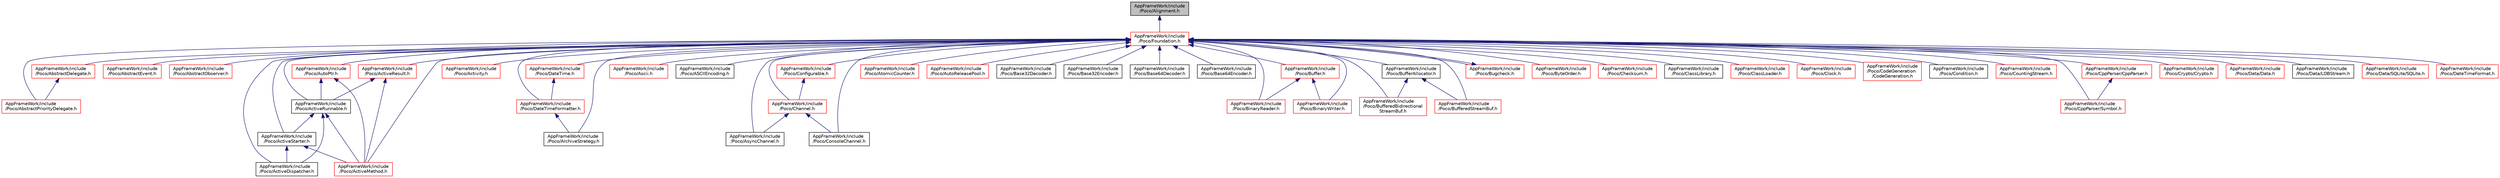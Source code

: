 digraph "AppFrameWork/include/Poco/Alignment.h"
{
 // LATEX_PDF_SIZE
  edge [fontname="Helvetica",fontsize="10",labelfontname="Helvetica",labelfontsize="10"];
  node [fontname="Helvetica",fontsize="10",shape=record];
  Node1 [label="AppFrameWork/include\l/Poco/Alignment.h",height=0.2,width=0.4,color="black", fillcolor="grey75", style="filled", fontcolor="black",tooltip=" "];
  Node1 -> Node2 [dir="back",color="midnightblue",fontsize="10",style="solid",fontname="Helvetica"];
  Node2 [label="AppFrameWork/include\l/Poco/Foundation.h",height=0.2,width=0.4,color="red", fillcolor="white", style="filled",URL="$Foundation_8h.html",tooltip=" "];
  Node2 -> Node3 [dir="back",color="midnightblue",fontsize="10",style="solid",fontname="Helvetica"];
  Node3 [label="AppFrameWork/include\l/Poco/AbstractDelegate.h",height=0.2,width=0.4,color="red", fillcolor="white", style="filled",URL="$AbstractDelegate_8h.html",tooltip=" "];
  Node3 -> Node4 [dir="back",color="midnightblue",fontsize="10",style="solid",fontname="Helvetica"];
  Node4 [label="AppFrameWork/include\l/Poco/AbstractPriorityDelegate.h",height=0.2,width=0.4,color="red", fillcolor="white", style="filled",URL="$AbstractPriorityDelegate_8h.html",tooltip=" "];
  Node2 -> Node399 [dir="back",color="midnightblue",fontsize="10",style="solid",fontname="Helvetica"];
  Node399 [label="AppFrameWork/include\l/Poco/AbstractEvent.h",height=0.2,width=0.4,color="red", fillcolor="white", style="filled",URL="$AbstractEvent_8h.html",tooltip=" "];
  Node2 -> Node400 [dir="back",color="midnightblue",fontsize="10",style="solid",fontname="Helvetica"];
  Node400 [label="AppFrameWork/include\l/Poco/AbstractObserver.h",height=0.2,width=0.4,color="red", fillcolor="white", style="filled",URL="$AbstractObserver_8h.html",tooltip=" "];
  Node2 -> Node4 [dir="back",color="midnightblue",fontsize="10",style="solid",fontname="Helvetica"];
  Node2 -> Node405 [dir="back",color="midnightblue",fontsize="10",style="solid",fontname="Helvetica"];
  Node405 [label="AppFrameWork/include\l/Poco/ActiveDispatcher.h",height=0.2,width=0.4,color="black", fillcolor="white", style="filled",URL="$ActiveDispatcher_8h.html",tooltip=" "];
  Node2 -> Node406 [dir="back",color="midnightblue",fontsize="10",style="solid",fontname="Helvetica"];
  Node406 [label="AppFrameWork/include\l/Poco/ActiveMethod.h",height=0.2,width=0.4,color="red", fillcolor="white", style="filled",URL="$ActiveMethod_8h.html",tooltip=" "];
  Node2 -> Node422 [dir="back",color="midnightblue",fontsize="10",style="solid",fontname="Helvetica"];
  Node422 [label="AppFrameWork/include\l/Poco/ActiveResult.h",height=0.2,width=0.4,color="red", fillcolor="white", style="filled",URL="$ActiveResult_8h.html",tooltip=" "];
  Node422 -> Node406 [dir="back",color="midnightblue",fontsize="10",style="solid",fontname="Helvetica"];
  Node422 -> Node423 [dir="back",color="midnightblue",fontsize="10",style="solid",fontname="Helvetica"];
  Node423 [label="AppFrameWork/include\l/Poco/ActiveRunnable.h",height=0.2,width=0.4,color="black", fillcolor="white", style="filled",URL="$ActiveRunnable_8h.html",tooltip=" "];
  Node423 -> Node405 [dir="back",color="midnightblue",fontsize="10",style="solid",fontname="Helvetica"];
  Node423 -> Node406 [dir="back",color="midnightblue",fontsize="10",style="solid",fontname="Helvetica"];
  Node423 -> Node424 [dir="back",color="midnightblue",fontsize="10",style="solid",fontname="Helvetica"];
  Node424 [label="AppFrameWork/include\l/Poco/ActiveStarter.h",height=0.2,width=0.4,color="black", fillcolor="white", style="filled",URL="$ActiveStarter_8h.html",tooltip=" "];
  Node424 -> Node405 [dir="back",color="midnightblue",fontsize="10",style="solid",fontname="Helvetica"];
  Node424 -> Node406 [dir="back",color="midnightblue",fontsize="10",style="solid",fontname="Helvetica"];
  Node2 -> Node423 [dir="back",color="midnightblue",fontsize="10",style="solid",fontname="Helvetica"];
  Node2 -> Node424 [dir="back",color="midnightblue",fontsize="10",style="solid",fontname="Helvetica"];
  Node2 -> Node425 [dir="back",color="midnightblue",fontsize="10",style="solid",fontname="Helvetica"];
  Node425 [label="AppFrameWork/include\l/Poco/Activity.h",height=0.2,width=0.4,color="red", fillcolor="white", style="filled",URL="$Activity_8h.html",tooltip=" "];
  Node2 -> Node426 [dir="back",color="midnightblue",fontsize="10",style="solid",fontname="Helvetica"];
  Node426 [label="AppFrameWork/include\l/Poco/ArchiveStrategy.h",height=0.2,width=0.4,color="black", fillcolor="white", style="filled",URL="$ArchiveStrategy_8h.html",tooltip=" "];
  Node2 -> Node427 [dir="back",color="midnightblue",fontsize="10",style="solid",fontname="Helvetica"];
  Node427 [label="AppFrameWork/include\l/Poco/Ascii.h",height=0.2,width=0.4,color="red", fillcolor="white", style="filled",URL="$Ascii_8h.html",tooltip=" "];
  Node2 -> Node505 [dir="back",color="midnightblue",fontsize="10",style="solid",fontname="Helvetica"];
  Node505 [label="AppFrameWork/include\l/Poco/ASCIIEncoding.h",height=0.2,width=0.4,color="black", fillcolor="white", style="filled",URL="$ASCIIEncoding_8h.html",tooltip=" "];
  Node2 -> Node506 [dir="back",color="midnightblue",fontsize="10",style="solid",fontname="Helvetica"];
  Node506 [label="AppFrameWork/include\l/Poco/AsyncChannel.h",height=0.2,width=0.4,color="black", fillcolor="white", style="filled",URL="$AsyncChannel_8h.html",tooltip=" "];
  Node2 -> Node507 [dir="back",color="midnightblue",fontsize="10",style="solid",fontname="Helvetica"];
  Node507 [label="AppFrameWork/include\l/Poco/AtomicCounter.h",height=0.2,width=0.4,color="red", fillcolor="white", style="filled",URL="$AtomicCounter_8h.html",tooltip=" "];
  Node2 -> Node707 [dir="back",color="midnightblue",fontsize="10",style="solid",fontname="Helvetica"];
  Node707 [label="AppFrameWork/include\l/Poco/AutoPtr.h",height=0.2,width=0.4,color="red", fillcolor="white", style="filled",URL="$AutoPtr_8h.html",tooltip=" "];
  Node707 -> Node406 [dir="back",color="midnightblue",fontsize="10",style="solid",fontname="Helvetica"];
  Node707 -> Node423 [dir="back",color="midnightblue",fontsize="10",style="solid",fontname="Helvetica"];
  Node2 -> Node713 [dir="back",color="midnightblue",fontsize="10",style="solid",fontname="Helvetica"];
  Node713 [label="AppFrameWork/include\l/Poco/AutoReleasePool.h",height=0.2,width=0.4,color="red", fillcolor="white", style="filled",URL="$AutoReleasePool_8h.html",tooltip=" "];
  Node2 -> Node715 [dir="back",color="midnightblue",fontsize="10",style="solid",fontname="Helvetica"];
  Node715 [label="AppFrameWork/include\l/Poco/Base32Decoder.h",height=0.2,width=0.4,color="black", fillcolor="white", style="filled",URL="$Base32Decoder_8h.html",tooltip=" "];
  Node2 -> Node716 [dir="back",color="midnightblue",fontsize="10",style="solid",fontname="Helvetica"];
  Node716 [label="AppFrameWork/include\l/Poco/Base32Encoder.h",height=0.2,width=0.4,color="black", fillcolor="white", style="filled",URL="$Base32Encoder_8h.html",tooltip=" "];
  Node2 -> Node717 [dir="back",color="midnightblue",fontsize="10",style="solid",fontname="Helvetica"];
  Node717 [label="AppFrameWork/include\l/Poco/Base64Decoder.h",height=0.2,width=0.4,color="black", fillcolor="white", style="filled",URL="$Base64Decoder_8h.html",tooltip=" "];
  Node2 -> Node718 [dir="back",color="midnightblue",fontsize="10",style="solid",fontname="Helvetica"];
  Node718 [label="AppFrameWork/include\l/Poco/Base64Encoder.h",height=0.2,width=0.4,color="black", fillcolor="white", style="filled",URL="$Base64Encoder_8h.html",tooltip=" "];
  Node2 -> Node719 [dir="back",color="midnightblue",fontsize="10",style="solid",fontname="Helvetica"];
  Node719 [label="AppFrameWork/include\l/Poco/BinaryReader.h",height=0.2,width=0.4,color="red", fillcolor="white", style="filled",URL="$BinaryReader_8h.html",tooltip=" "];
  Node2 -> Node721 [dir="back",color="midnightblue",fontsize="10",style="solid",fontname="Helvetica"];
  Node721 [label="AppFrameWork/include\l/Poco/BinaryWriter.h",height=0.2,width=0.4,color="red", fillcolor="white", style="filled",URL="$BinaryWriter_8h.html",tooltip=" "];
  Node2 -> Node723 [dir="back",color="midnightblue",fontsize="10",style="solid",fontname="Helvetica"];
  Node723 [label="AppFrameWork/include\l/Poco/Buffer.h",height=0.2,width=0.4,color="red", fillcolor="white", style="filled",URL="$Buffer_8h.html",tooltip=" "];
  Node723 -> Node719 [dir="back",color="midnightblue",fontsize="10",style="solid",fontname="Helvetica"];
  Node723 -> Node721 [dir="back",color="midnightblue",fontsize="10",style="solid",fontname="Helvetica"];
  Node2 -> Node728 [dir="back",color="midnightblue",fontsize="10",style="solid",fontname="Helvetica"];
  Node728 [label="AppFrameWork/include\l/Poco/BufferAllocator.h",height=0.2,width=0.4,color="black", fillcolor="white", style="filled",URL="$BufferAllocator_8h.html",tooltip=" "];
  Node728 -> Node729 [dir="back",color="midnightblue",fontsize="10",style="solid",fontname="Helvetica"];
  Node729 [label="AppFrameWork/include\l/Poco/BufferedBidirectional\lStreamBuf.h",height=0.2,width=0.4,color="red", fillcolor="white", style="filled",URL="$BufferedBidirectionalStreamBuf_8h.html",tooltip=" "];
  Node728 -> Node736 [dir="back",color="midnightblue",fontsize="10",style="solid",fontname="Helvetica"];
  Node736 [label="AppFrameWork/include\l/Poco/BufferedStreamBuf.h",height=0.2,width=0.4,color="red", fillcolor="white", style="filled",URL="$BufferedStreamBuf_8h.html",tooltip=" "];
  Node2 -> Node729 [dir="back",color="midnightblue",fontsize="10",style="solid",fontname="Helvetica"];
  Node2 -> Node736 [dir="back",color="midnightblue",fontsize="10",style="solid",fontname="Helvetica"];
  Node2 -> Node748 [dir="back",color="midnightblue",fontsize="10",style="solid",fontname="Helvetica"];
  Node748 [label="AppFrameWork/include\l/Poco/Bugcheck.h",height=0.2,width=0.4,color="red", fillcolor="white", style="filled",URL="$Bugcheck_8h.html",tooltip=" "];
  Node748 -> Node2 [dir="back",color="midnightblue",fontsize="10",style="solid",fontname="Helvetica"];
  Node2 -> Node755 [dir="back",color="midnightblue",fontsize="10",style="solid",fontname="Helvetica"];
  Node755 [label="AppFrameWork/include\l/Poco/ByteOrder.h",height=0.2,width=0.4,color="red", fillcolor="white", style="filled",URL="$ByteOrder_8h.html",tooltip=" "];
  Node2 -> Node536 [dir="back",color="midnightblue",fontsize="10",style="solid",fontname="Helvetica"];
  Node536 [label="AppFrameWork/include\l/Poco/Channel.h",height=0.2,width=0.4,color="red", fillcolor="white", style="filled",URL="$Channel_8h.html",tooltip=" "];
  Node536 -> Node506 [dir="back",color="midnightblue",fontsize="10",style="solid",fontname="Helvetica"];
  Node536 -> Node537 [dir="back",color="midnightblue",fontsize="10",style="solid",fontname="Helvetica"];
  Node537 [label="AppFrameWork/include\l/Poco/ConsoleChannel.h",height=0.2,width=0.4,color="black", fillcolor="white", style="filled",URL="$ConsoleChannel_8h.html",tooltip=" "];
  Node2 -> Node757 [dir="back",color="midnightblue",fontsize="10",style="solid",fontname="Helvetica"];
  Node757 [label="AppFrameWork/include\l/Poco/Checksum.h",height=0.2,width=0.4,color="red", fillcolor="white", style="filled",URL="$Checksum_8h.html",tooltip=" "];
  Node2 -> Node758 [dir="back",color="midnightblue",fontsize="10",style="solid",fontname="Helvetica"];
  Node758 [label="AppFrameWork/include\l/Poco/ClassLibrary.h",height=0.2,width=0.4,color="black", fillcolor="white", style="filled",URL="$ClassLibrary_8h.html",tooltip=" "];
  Node2 -> Node759 [dir="back",color="midnightblue",fontsize="10",style="solid",fontname="Helvetica"];
  Node759 [label="AppFrameWork/include\l/Poco/ClassLoader.h",height=0.2,width=0.4,color="red", fillcolor="white", style="filled",URL="$ClassLoader_8h.html",tooltip=" "];
  Node2 -> Node760 [dir="back",color="midnightblue",fontsize="10",style="solid",fontname="Helvetica"];
  Node760 [label="AppFrameWork/include\l/Poco/Clock.h",height=0.2,width=0.4,color="red", fillcolor="white", style="filled",URL="$Clock_8h.html",tooltip=" "];
  Node2 -> Node762 [dir="back",color="midnightblue",fontsize="10",style="solid",fontname="Helvetica"];
  Node762 [label="AppFrameWork/include\l/Poco/CodeGeneration\l/CodeGeneration.h",height=0.2,width=0.4,color="red", fillcolor="white", style="filled",URL="$CodeGeneration_8h.html",tooltip=" "];
  Node2 -> Node768 [dir="back",color="midnightblue",fontsize="10",style="solid",fontname="Helvetica"];
  Node768 [label="AppFrameWork/include\l/Poco/Condition.h",height=0.2,width=0.4,color="black", fillcolor="white", style="filled",URL="$Condition_8h.html",tooltip=" "];
  Node2 -> Node769 [dir="back",color="midnightblue",fontsize="10",style="solid",fontname="Helvetica"];
  Node769 [label="AppFrameWork/include\l/Poco/Configurable.h",height=0.2,width=0.4,color="red", fillcolor="white", style="filled",URL="$Configurable_8h.html",tooltip=" "];
  Node769 -> Node536 [dir="back",color="midnightblue",fontsize="10",style="solid",fontname="Helvetica"];
  Node2 -> Node537 [dir="back",color="midnightblue",fontsize="10",style="solid",fontname="Helvetica"];
  Node2 -> Node770 [dir="back",color="midnightblue",fontsize="10",style="solid",fontname="Helvetica"];
  Node770 [label="AppFrameWork/include\l/Poco/CountingStream.h",height=0.2,width=0.4,color="red", fillcolor="white", style="filled",URL="$CountingStream_8h.html",tooltip=" "];
  Node2 -> Node772 [dir="back",color="midnightblue",fontsize="10",style="solid",fontname="Helvetica"];
  Node772 [label="AppFrameWork/include\l/Poco/CppParser/CppParser.h",height=0.2,width=0.4,color="red", fillcolor="white", style="filled",URL="$CppParser_8h.html",tooltip=" "];
  Node772 -> Node775 [dir="back",color="midnightblue",fontsize="10",style="solid",fontname="Helvetica"];
  Node775 [label="AppFrameWork/include\l/Poco/CppParser/Symbol.h",height=0.2,width=0.4,color="red", fillcolor="white", style="filled",URL="$Symbol_8h.html",tooltip=" "];
  Node2 -> Node775 [dir="back",color="midnightblue",fontsize="10",style="solid",fontname="Helvetica"];
  Node2 -> Node789 [dir="back",color="midnightblue",fontsize="10",style="solid",fontname="Helvetica"];
  Node789 [label="AppFrameWork/include\l/Poco/Crypto/Crypto.h",height=0.2,width=0.4,color="red", fillcolor="white", style="filled",URL="$Crypto_8h.html",tooltip=" "];
  Node2 -> Node794 [dir="back",color="midnightblue",fontsize="10",style="solid",fontname="Helvetica"];
  Node794 [label="AppFrameWork/include\l/Poco/Data/Data.h",height=0.2,width=0.4,color="red", fillcolor="white", style="filled",URL="$Data_8h.html",tooltip=" "];
  Node2 -> Node456 [dir="back",color="midnightblue",fontsize="10",style="solid",fontname="Helvetica"];
  Node456 [label="AppFrameWork/include\l/Poco/Data/LOBStream.h",height=0.2,width=0.4,color="black", fillcolor="white", style="filled",URL="$LOBStream_8h.html",tooltip=" "];
  Node2 -> Node802 [dir="back",color="midnightblue",fontsize="10",style="solid",fontname="Helvetica"];
  Node802 [label="AppFrameWork/include\l/Poco/Data/SQLite/SQLite.h",height=0.2,width=0.4,color="red", fillcolor="white", style="filled",URL="$SQLite_8h.html",tooltip=" "];
  Node2 -> Node803 [dir="back",color="midnightblue",fontsize="10",style="solid",fontname="Helvetica"];
  Node803 [label="AppFrameWork/include\l/Poco/DateTime.h",height=0.2,width=0.4,color="red", fillcolor="white", style="filled",URL="$DateTime_8h.html",tooltip=" "];
  Node803 -> Node804 [dir="back",color="midnightblue",fontsize="10",style="solid",fontname="Helvetica"];
  Node804 [label="AppFrameWork/include\l/Poco/DateTimeFormatter.h",height=0.2,width=0.4,color="red", fillcolor="white", style="filled",URL="$DateTimeFormatter_8h.html",tooltip=" "];
  Node804 -> Node426 [dir="back",color="midnightblue",fontsize="10",style="solid",fontname="Helvetica"];
  Node2 -> Node813 [dir="back",color="midnightblue",fontsize="10",style="solid",fontname="Helvetica"];
  Node813 [label="AppFrameWork/include\l/Poco/DateTimeFormat.h",height=0.2,width=0.4,color="red", fillcolor="white", style="filled",URL="$DateTimeFormat_8h.html",tooltip=" "];
  Node2 -> Node804 [dir="back",color="midnightblue",fontsize="10",style="solid",fontname="Helvetica"];
}
